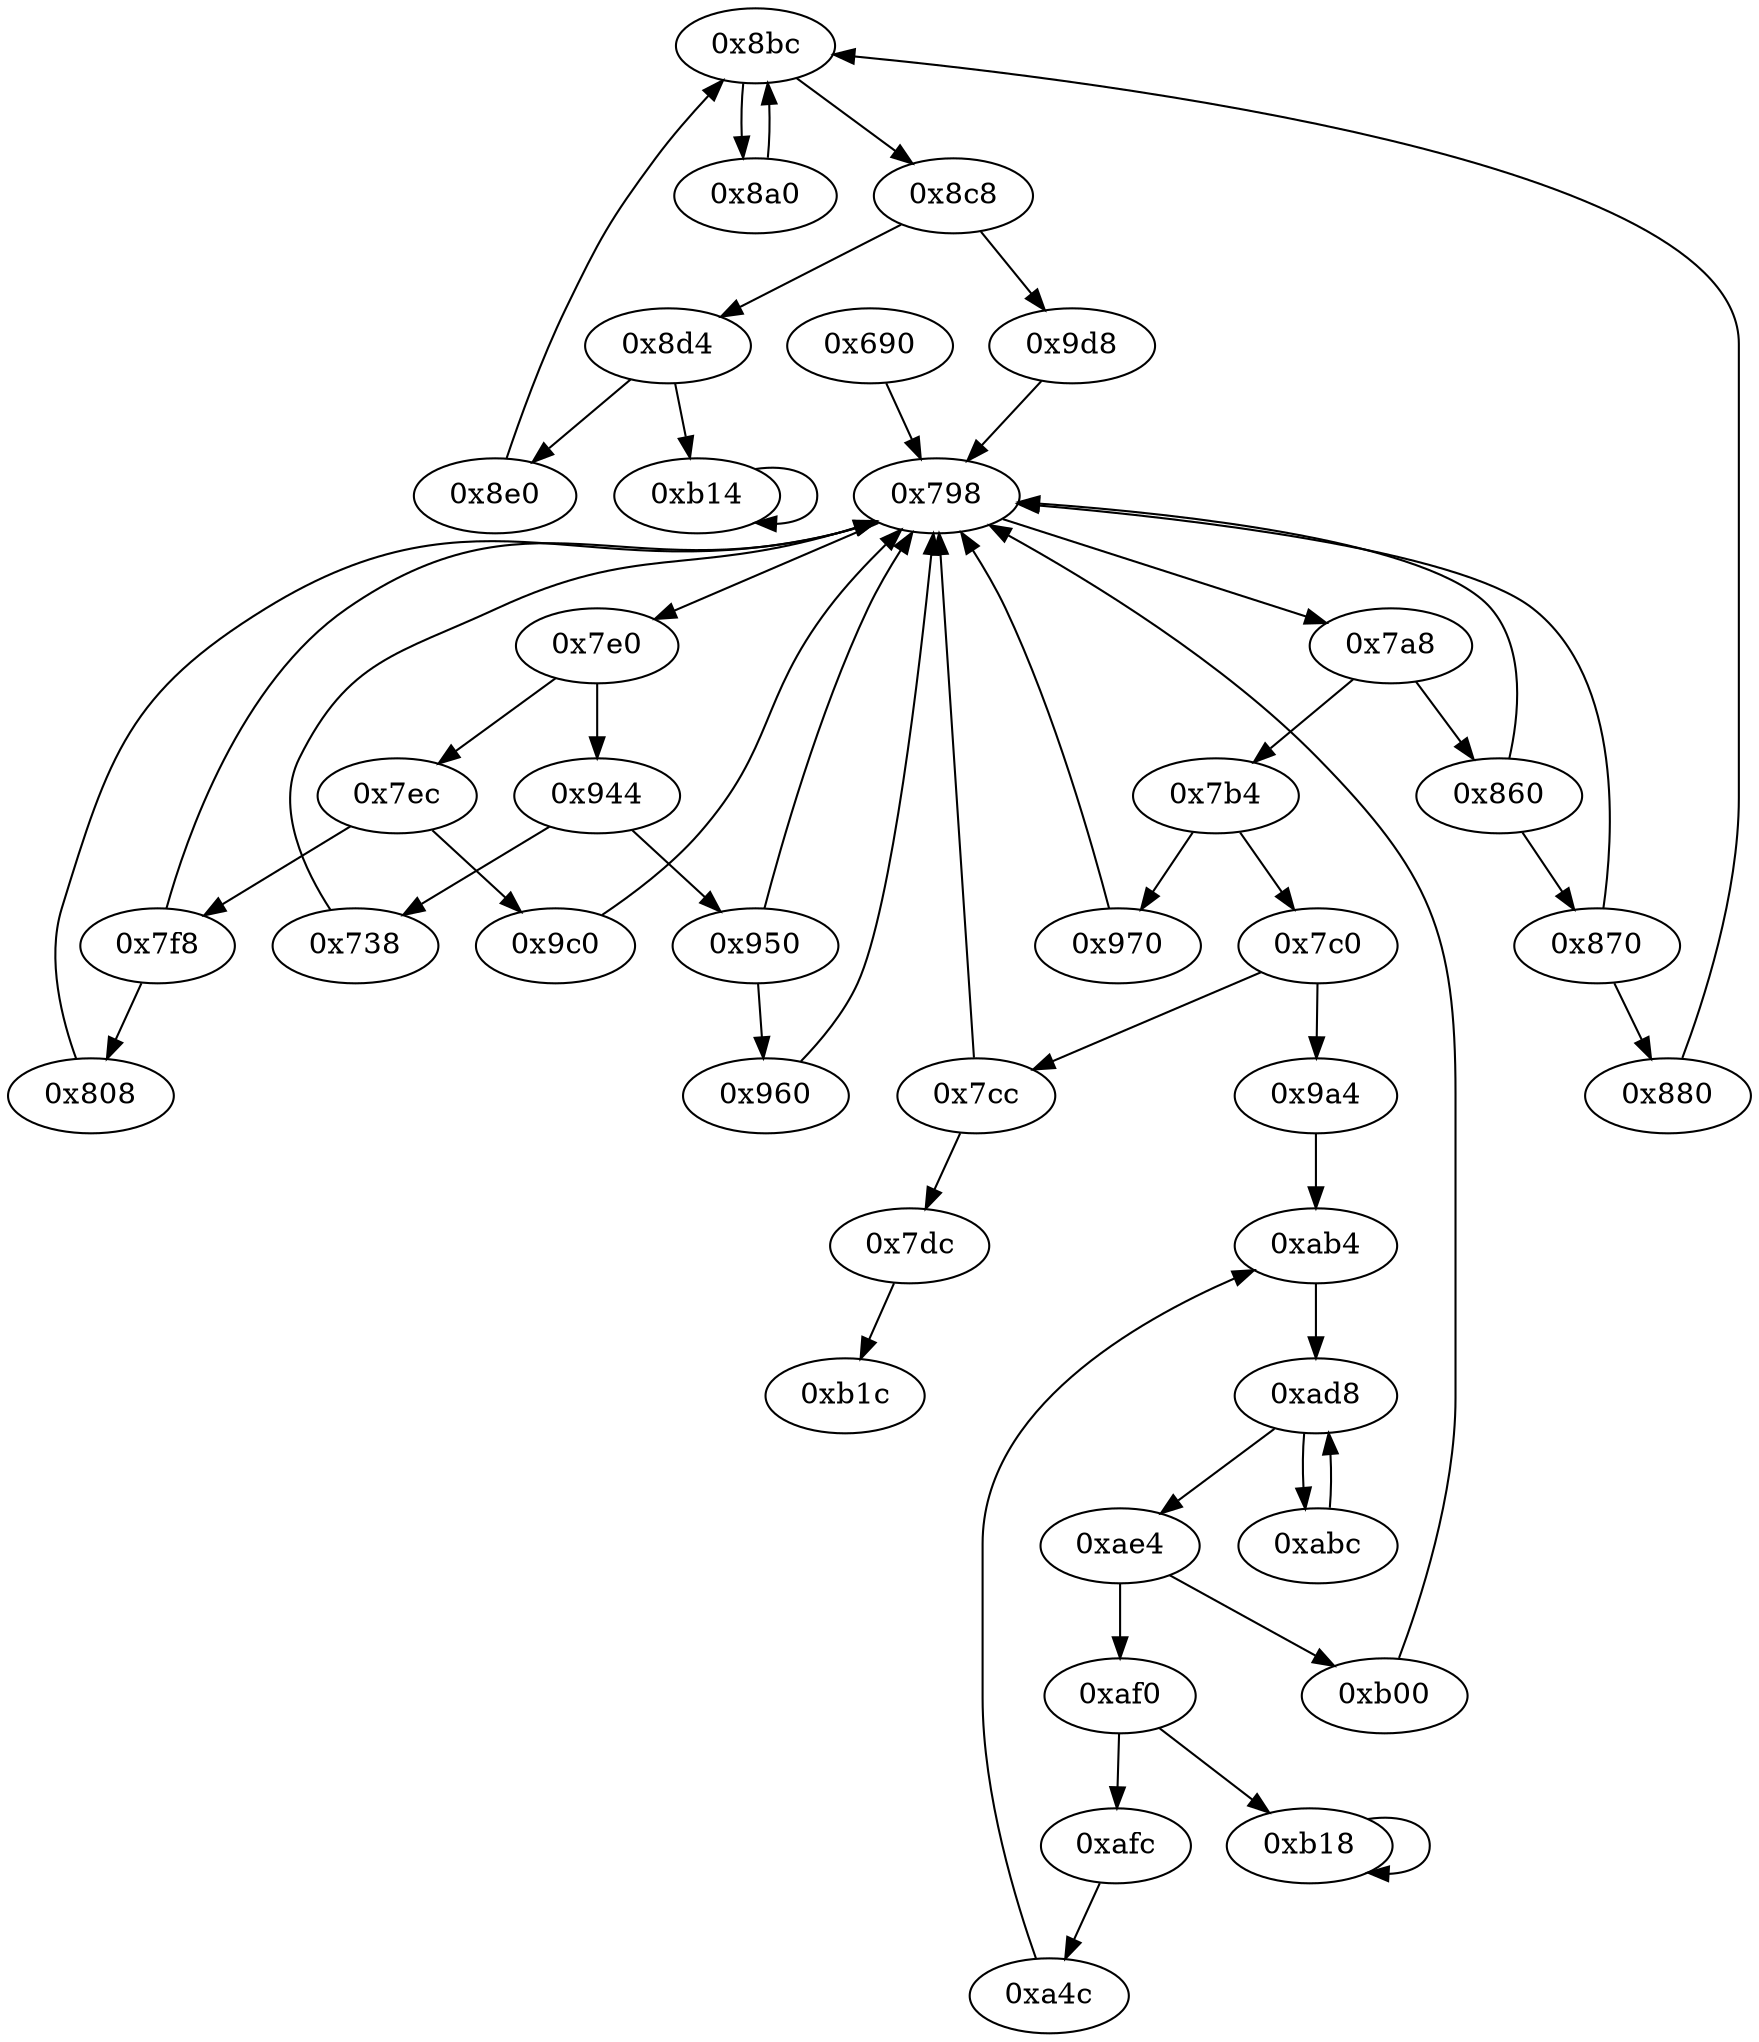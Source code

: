 digraph "" {
	"0x8bc"	 [opcode="[u'ldr', u'cmp', u'b']"];
	"0x8c8"	 [opcode="[u'ldr', u'cmp', u'b']"];
	"0x8bc" -> "0x8c8";
	"0x8a0"	 [opcode="[u'str', u'str', u'str', u'ldr', u'cmp', u'mov', u'mov']"];
	"0x8bc" -> "0x8a0";
	"0x9d8"	 [opcode="[u'ldr', u'ldr', u'ldr', u'cmp', u'mov', u'mov', u'strb', u'ldr', u'ldr', u'sub', u'mul', u'mvn', u'ldr', u'ldr', u'ldr', u'orr', \
u'mov', u'cmn', u'mov', u'cmp', u'mov', u'mov', u'mov', u'cmn', u'mov', u'mov', u'teq', u'mov', u'b']"];
	"0x798"	 [opcode="[u'mov', u'ldr', u'cmp', u'b']"];
	"0x9d8" -> "0x798";
	"0xab4"	 [opcode="[u'ldr', u'b']"];
	"0xad8"	 [opcode="[u'ldr', u'cmp', u'b']"];
	"0xab4" -> "0xad8";
	"0x950"	 [opcode="[u'ldr', u'cmp', u'mov', u'b']"];
	"0x960"	 [opcode="[u'ldr', u'bl', u'ldr', u'b']"];
	"0x950" -> "0x960";
	"0x950" -> "0x798";
	"0x808"	 [opcode="[u'ldr', u'ldr', u'ldr', u'sub', u'mul', u'mvn', u'ldr', u'orr', u'mov', u'cmn', u'mov', u'ldr', u'cmp', u'mov', u'mov', u'mov', \
u'cmn', u'mov', u'mov', u'teq', u'mov', u'b']"];
	"0x808" -> "0x798";
	"0x944"	 [opcode="[u'ldr', u'cmp', u'b']"];
	"0x944" -> "0x950";
	"0x738"	 [opcode="[u'ldr', u'mov', u'ldr', u'ldr', u'add', u'sub', u'sub', u'mul', u'eor', u'and', u'ldr', u'mov', u'mov', u'ldr', u'ldr', u'cmp', \
u'mov', u'teq', u'ldr', u'mov', u'cmp', u'mov', u'cmp', u'mov']"];
	"0x944" -> "0x738";
	"0x860"	 [opcode="[u'ldr', u'cmp', u'mov', u'b']"];
	"0x860" -> "0x798";
	"0x870"	 [opcode="[u'ldr', u'cmp', u'mov', u'b']"];
	"0x860" -> "0x870";
	"0x7a8"	 [opcode="[u'ldr', u'cmp', u'b']"];
	"0x7a8" -> "0x860";
	"0x7b4"	 [opcode="[u'ldr', u'cmp', u'b']"];
	"0x7a8" -> "0x7b4";
	"0xb1c"	 [opcode="[u'ldr', u'ldr', u'ldr', u'ldr', u'sub', u'mov', u'sub', u'pop']"];
	"0x8d4"	 [opcode="[u'ldr', u'cmp', u'b']"];
	"0xb14"	 [opcode="[u'b']"];
	"0x8d4" -> "0xb14";
	"0x8e0"	 [opcode="[u'ldr', u'ldr', u'mvn', u'bic', u'and', u'orr', u'ldr', u'and', u'bic', u'orr', u'eor', u'ldr', u'ldrb', u'bic', u'bic', u'orr', \
u'ldr', u'ldr', u'ldr', u'add', u'add', u'sub', u'add', u'ldr', u'b']"];
	"0x8d4" -> "0x8e0";
	"0x7c0"	 [opcode="[u'ldr', u'cmp', u'b']"];
	"0x7cc"	 [opcode="[u'ldr', u'cmp', u'mov', u'b']"];
	"0x7c0" -> "0x7cc";
	"0x9a4"	 [opcode="[u'ldr', u'mov', u'mov', u'bl', u'mov', u'mov', u'b']"];
	"0x7c0" -> "0x9a4";
	"0xafc"	 [opcode="[u'b']"];
	"0xa4c"	 [opcode="[u'ldr', u'ldr', u'mvn', u'bic', u'and', u'orr', u'ldr', u'and', u'bic', u'orr', u'eor', u'ldr', u'bic', u'bic', u'orr', u'ldr', \
u'ldrb', u'bic', u'bic', u'orr', u'eor', u'ldr', u'add', u'ldr', u'rsb', u'rsb']"];
	"0xafc" -> "0xa4c";
	"0xa4c" -> "0xab4";
	"0x738" -> "0x798";
	"0x7f8"	 [opcode="[u'ldr', u'cmp', u'mov', u'b']"];
	"0x7f8" -> "0x808";
	"0x7f8" -> "0x798";
	"0x960" -> "0x798";
	"0x7e0"	 [opcode="[u'ldr', u'cmp', u'b']"];
	"0x7e0" -> "0x944";
	"0x7ec"	 [opcode="[u'ldr', u'cmp', u'b']"];
	"0x7e0" -> "0x7ec";
	"0x880"	 [opcode="[u'str', u'ldr', u'mov', u'bl', u'ldr', u'mov', u'mov', u'b']"];
	"0x880" -> "0x8bc";
	"0xae4"	 [opcode="[u'ldr', u'cmp', u'b']"];
	"0xb00"	 [opcode="[u'ldr', u'mov', u'mvn', u'ldr', u'b']"];
	"0xae4" -> "0xb00";
	"0xaf0"	 [opcode="[u'ldr', u'cmp', u'b']"];
	"0xae4" -> "0xaf0";
	"0x7dc"	 [opcode="[u'b']"];
	"0x7dc" -> "0xb1c";
	"0xb18"	 [opcode="[u'b']"];
	"0xb18" -> "0xb18";
	"0x798" -> "0x7a8";
	"0x798" -> "0x7e0";
	"0x7cc" -> "0x7dc";
	"0x7cc" -> "0x798";
	"0x690"	 [opcode="[u'push', u'add', u'sub', u'ldr', u'mov', u'mvn', u'ldr', u'ldr', u'str', u'ldr', u'ldr', u'rsb', u'mvn', u'mul', u'mov', u'eor', \
u'tst', u'ldr', u'mov', u'mov', u'strb', u'ldr', u'cmp', u'mov', u'strb', u'ldr', u'ldr', u'str', u'ldr', u'ldr', u'ldr', u'ldr', \
u'str', u'ldr', u'str', u'ldr', u'str', u'ldr', u'ldr', u'add', u'str', u'b']"];
	"0x690" -> "0x798";
	"0x870" -> "0x880";
	"0x870" -> "0x798";
	"0x8c8" -> "0x9d8";
	"0x8c8" -> "0x8d4";
	"0x9c0"	 [opcode="[u'ldrb', u'ldr', u'cmp', u'ldr', u'mov', u'b']"];
	"0x9c0" -> "0x798";
	"0x8a0" -> "0x8bc";
	"0x9a4" -> "0xab4";
	"0xb14" -> "0xb14";
	"0x8e0" -> "0x8bc";
	"0xb00" -> "0x798";
	"0x7b4" -> "0x7c0";
	"0x970"	 [opcode="[u'ldrb', u'ldrb', u'ldr', u'eor', u'tst', u'mov', u'mov', u'cmp', u'mov', u'mov', u'cmp', u'mov', u'b']"];
	"0x7b4" -> "0x970";
	"0xabc"	 [opcode="[u'str', u'str', u'str', u'ldr', u'cmp', u'mov', u'mov']"];
	"0xabc" -> "0xad8";
	"0x970" -> "0x798";
	"0xad8" -> "0xae4";
	"0xad8" -> "0xabc";
	"0xaf0" -> "0xafc";
	"0xaf0" -> "0xb18";
	"0x7ec" -> "0x7f8";
	"0x7ec" -> "0x9c0";
}
